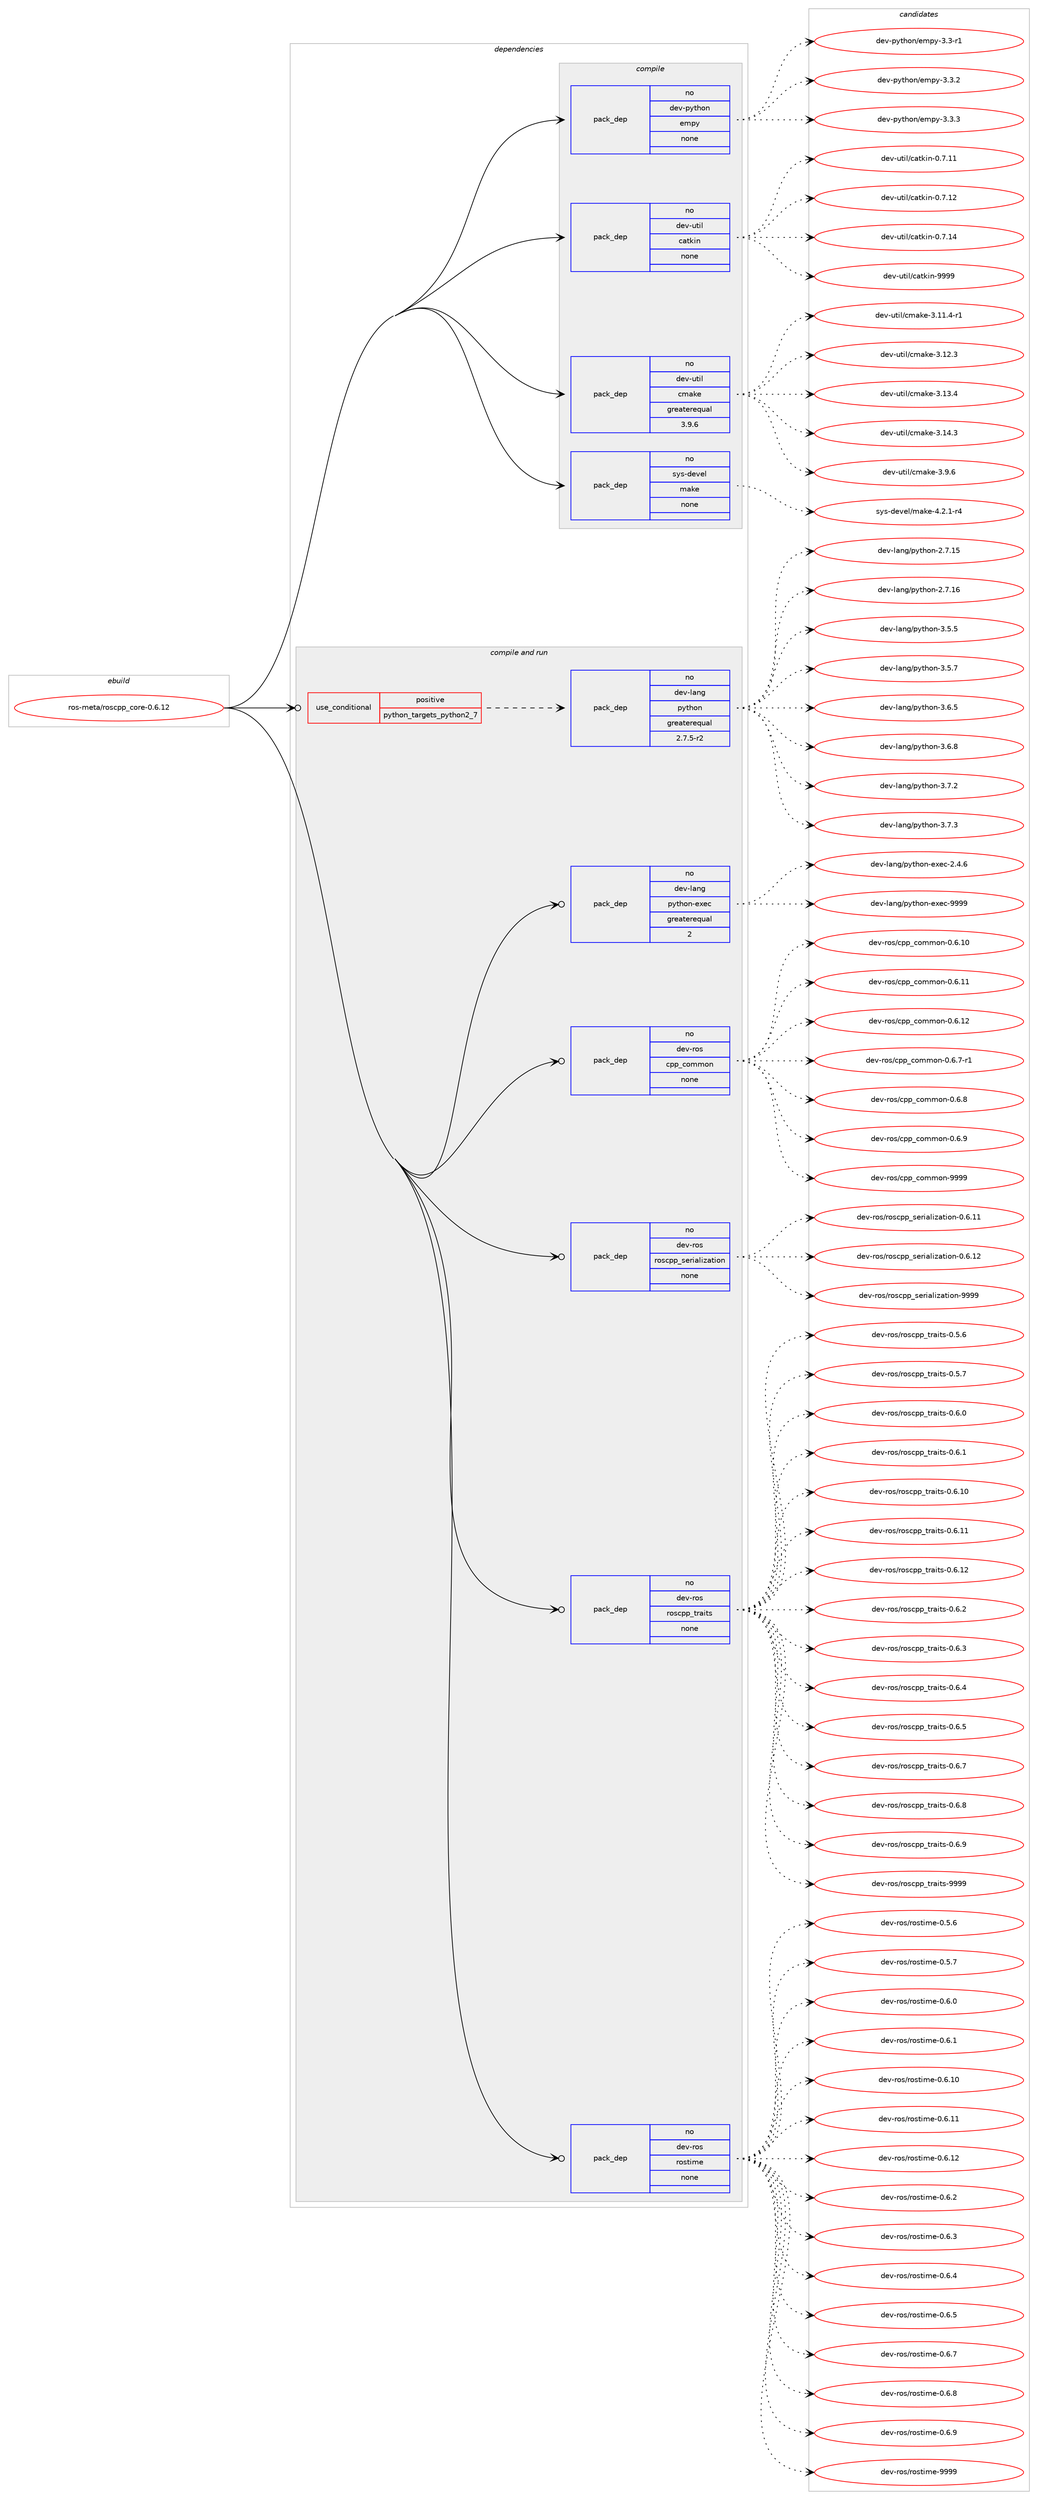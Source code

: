 digraph prolog {

# *************
# Graph options
# *************

newrank=true;
concentrate=true;
compound=true;
graph [rankdir=LR,fontname=Helvetica,fontsize=10,ranksep=1.5];#, ranksep=2.5, nodesep=0.2];
edge  [arrowhead=vee];
node  [fontname=Helvetica,fontsize=10];

# **********
# The ebuild
# **********

subgraph cluster_leftcol {
color=gray;
rank=same;
label=<<i>ebuild</i>>;
id [label="ros-meta/roscpp_core-0.6.12", color=red, width=4, href="../ros-meta/roscpp_core-0.6.12.svg"];
}

# ****************
# The dependencies
# ****************

subgraph cluster_midcol {
color=gray;
label=<<i>dependencies</i>>;
subgraph cluster_compile {
fillcolor="#eeeeee";
style=filled;
label=<<i>compile</i>>;
subgraph pack964 {
dependency1100 [label=<<TABLE BORDER="0" CELLBORDER="1" CELLSPACING="0" CELLPADDING="4" WIDTH="220"><TR><TD ROWSPAN="6" CELLPADDING="30">pack_dep</TD></TR><TR><TD WIDTH="110">no</TD></TR><TR><TD>dev-python</TD></TR><TR><TD>empy</TD></TR><TR><TD>none</TD></TR><TR><TD></TD></TR></TABLE>>, shape=none, color=blue];
}
id:e -> dependency1100:w [weight=20,style="solid",arrowhead="vee"];
subgraph pack965 {
dependency1101 [label=<<TABLE BORDER="0" CELLBORDER="1" CELLSPACING="0" CELLPADDING="4" WIDTH="220"><TR><TD ROWSPAN="6" CELLPADDING="30">pack_dep</TD></TR><TR><TD WIDTH="110">no</TD></TR><TR><TD>dev-util</TD></TR><TR><TD>catkin</TD></TR><TR><TD>none</TD></TR><TR><TD></TD></TR></TABLE>>, shape=none, color=blue];
}
id:e -> dependency1101:w [weight=20,style="solid",arrowhead="vee"];
subgraph pack966 {
dependency1102 [label=<<TABLE BORDER="0" CELLBORDER="1" CELLSPACING="0" CELLPADDING="4" WIDTH="220"><TR><TD ROWSPAN="6" CELLPADDING="30">pack_dep</TD></TR><TR><TD WIDTH="110">no</TD></TR><TR><TD>dev-util</TD></TR><TR><TD>cmake</TD></TR><TR><TD>greaterequal</TD></TR><TR><TD>3.9.6</TD></TR></TABLE>>, shape=none, color=blue];
}
id:e -> dependency1102:w [weight=20,style="solid",arrowhead="vee"];
subgraph pack967 {
dependency1103 [label=<<TABLE BORDER="0" CELLBORDER="1" CELLSPACING="0" CELLPADDING="4" WIDTH="220"><TR><TD ROWSPAN="6" CELLPADDING="30">pack_dep</TD></TR><TR><TD WIDTH="110">no</TD></TR><TR><TD>sys-devel</TD></TR><TR><TD>make</TD></TR><TR><TD>none</TD></TR><TR><TD></TD></TR></TABLE>>, shape=none, color=blue];
}
id:e -> dependency1103:w [weight=20,style="solid",arrowhead="vee"];
}
subgraph cluster_compileandrun {
fillcolor="#eeeeee";
style=filled;
label=<<i>compile and run</i>>;
subgraph cond124 {
dependency1104 [label=<<TABLE BORDER="0" CELLBORDER="1" CELLSPACING="0" CELLPADDING="4"><TR><TD ROWSPAN="3" CELLPADDING="10">use_conditional</TD></TR><TR><TD>positive</TD></TR><TR><TD>python_targets_python2_7</TD></TR></TABLE>>, shape=none, color=red];
subgraph pack968 {
dependency1105 [label=<<TABLE BORDER="0" CELLBORDER="1" CELLSPACING="0" CELLPADDING="4" WIDTH="220"><TR><TD ROWSPAN="6" CELLPADDING="30">pack_dep</TD></TR><TR><TD WIDTH="110">no</TD></TR><TR><TD>dev-lang</TD></TR><TR><TD>python</TD></TR><TR><TD>greaterequal</TD></TR><TR><TD>2.7.5-r2</TD></TR></TABLE>>, shape=none, color=blue];
}
dependency1104:e -> dependency1105:w [weight=20,style="dashed",arrowhead="vee"];
}
id:e -> dependency1104:w [weight=20,style="solid",arrowhead="odotvee"];
subgraph pack969 {
dependency1106 [label=<<TABLE BORDER="0" CELLBORDER="1" CELLSPACING="0" CELLPADDING="4" WIDTH="220"><TR><TD ROWSPAN="6" CELLPADDING="30">pack_dep</TD></TR><TR><TD WIDTH="110">no</TD></TR><TR><TD>dev-lang</TD></TR><TR><TD>python-exec</TD></TR><TR><TD>greaterequal</TD></TR><TR><TD>2</TD></TR></TABLE>>, shape=none, color=blue];
}
id:e -> dependency1106:w [weight=20,style="solid",arrowhead="odotvee"];
subgraph pack970 {
dependency1107 [label=<<TABLE BORDER="0" CELLBORDER="1" CELLSPACING="0" CELLPADDING="4" WIDTH="220"><TR><TD ROWSPAN="6" CELLPADDING="30">pack_dep</TD></TR><TR><TD WIDTH="110">no</TD></TR><TR><TD>dev-ros</TD></TR><TR><TD>cpp_common</TD></TR><TR><TD>none</TD></TR><TR><TD></TD></TR></TABLE>>, shape=none, color=blue];
}
id:e -> dependency1107:w [weight=20,style="solid",arrowhead="odotvee"];
subgraph pack971 {
dependency1108 [label=<<TABLE BORDER="0" CELLBORDER="1" CELLSPACING="0" CELLPADDING="4" WIDTH="220"><TR><TD ROWSPAN="6" CELLPADDING="30">pack_dep</TD></TR><TR><TD WIDTH="110">no</TD></TR><TR><TD>dev-ros</TD></TR><TR><TD>roscpp_serialization</TD></TR><TR><TD>none</TD></TR><TR><TD></TD></TR></TABLE>>, shape=none, color=blue];
}
id:e -> dependency1108:w [weight=20,style="solid",arrowhead="odotvee"];
subgraph pack972 {
dependency1109 [label=<<TABLE BORDER="0" CELLBORDER="1" CELLSPACING="0" CELLPADDING="4" WIDTH="220"><TR><TD ROWSPAN="6" CELLPADDING="30">pack_dep</TD></TR><TR><TD WIDTH="110">no</TD></TR><TR><TD>dev-ros</TD></TR><TR><TD>roscpp_traits</TD></TR><TR><TD>none</TD></TR><TR><TD></TD></TR></TABLE>>, shape=none, color=blue];
}
id:e -> dependency1109:w [weight=20,style="solid",arrowhead="odotvee"];
subgraph pack973 {
dependency1110 [label=<<TABLE BORDER="0" CELLBORDER="1" CELLSPACING="0" CELLPADDING="4" WIDTH="220"><TR><TD ROWSPAN="6" CELLPADDING="30">pack_dep</TD></TR><TR><TD WIDTH="110">no</TD></TR><TR><TD>dev-ros</TD></TR><TR><TD>rostime</TD></TR><TR><TD>none</TD></TR><TR><TD></TD></TR></TABLE>>, shape=none, color=blue];
}
id:e -> dependency1110:w [weight=20,style="solid",arrowhead="odotvee"];
}
subgraph cluster_run {
fillcolor="#eeeeee";
style=filled;
label=<<i>run</i>>;
}
}

# **************
# The candidates
# **************

subgraph cluster_choices {
rank=same;
color=gray;
label=<<i>candidates</i>>;

subgraph choice964 {
color=black;
nodesep=1;
choice1001011184511212111610411111047101109112121455146514511449 [label="dev-python/empy-3.3-r1", color=red, width=4,href="../dev-python/empy-3.3-r1.svg"];
choice1001011184511212111610411111047101109112121455146514650 [label="dev-python/empy-3.3.2", color=red, width=4,href="../dev-python/empy-3.3.2.svg"];
choice1001011184511212111610411111047101109112121455146514651 [label="dev-python/empy-3.3.3", color=red, width=4,href="../dev-python/empy-3.3.3.svg"];
dependency1100:e -> choice1001011184511212111610411111047101109112121455146514511449:w [style=dotted,weight="100"];
dependency1100:e -> choice1001011184511212111610411111047101109112121455146514650:w [style=dotted,weight="100"];
dependency1100:e -> choice1001011184511212111610411111047101109112121455146514651:w [style=dotted,weight="100"];
}
subgraph choice965 {
color=black;
nodesep=1;
choice1001011184511711610510847999711610710511045484655464949 [label="dev-util/catkin-0.7.11", color=red, width=4,href="../dev-util/catkin-0.7.11.svg"];
choice1001011184511711610510847999711610710511045484655464950 [label="dev-util/catkin-0.7.12", color=red, width=4,href="../dev-util/catkin-0.7.12.svg"];
choice1001011184511711610510847999711610710511045484655464952 [label="dev-util/catkin-0.7.14", color=red, width=4,href="../dev-util/catkin-0.7.14.svg"];
choice100101118451171161051084799971161071051104557575757 [label="dev-util/catkin-9999", color=red, width=4,href="../dev-util/catkin-9999.svg"];
dependency1101:e -> choice1001011184511711610510847999711610710511045484655464949:w [style=dotted,weight="100"];
dependency1101:e -> choice1001011184511711610510847999711610710511045484655464950:w [style=dotted,weight="100"];
dependency1101:e -> choice1001011184511711610510847999711610710511045484655464952:w [style=dotted,weight="100"];
dependency1101:e -> choice100101118451171161051084799971161071051104557575757:w [style=dotted,weight="100"];
}
subgraph choice966 {
color=black;
nodesep=1;
choice10010111845117116105108479910997107101455146494946524511449 [label="dev-util/cmake-3.11.4-r1", color=red, width=4,href="../dev-util/cmake-3.11.4-r1.svg"];
choice1001011184511711610510847991099710710145514649504651 [label="dev-util/cmake-3.12.3", color=red, width=4,href="../dev-util/cmake-3.12.3.svg"];
choice1001011184511711610510847991099710710145514649514652 [label="dev-util/cmake-3.13.4", color=red, width=4,href="../dev-util/cmake-3.13.4.svg"];
choice1001011184511711610510847991099710710145514649524651 [label="dev-util/cmake-3.14.3", color=red, width=4,href="../dev-util/cmake-3.14.3.svg"];
choice10010111845117116105108479910997107101455146574654 [label="dev-util/cmake-3.9.6", color=red, width=4,href="../dev-util/cmake-3.9.6.svg"];
dependency1102:e -> choice10010111845117116105108479910997107101455146494946524511449:w [style=dotted,weight="100"];
dependency1102:e -> choice1001011184511711610510847991099710710145514649504651:w [style=dotted,weight="100"];
dependency1102:e -> choice1001011184511711610510847991099710710145514649514652:w [style=dotted,weight="100"];
dependency1102:e -> choice1001011184511711610510847991099710710145514649524651:w [style=dotted,weight="100"];
dependency1102:e -> choice10010111845117116105108479910997107101455146574654:w [style=dotted,weight="100"];
}
subgraph choice967 {
color=black;
nodesep=1;
choice1151211154510010111810110847109971071014552465046494511452 [label="sys-devel/make-4.2.1-r4", color=red, width=4,href="../sys-devel/make-4.2.1-r4.svg"];
dependency1103:e -> choice1151211154510010111810110847109971071014552465046494511452:w [style=dotted,weight="100"];
}
subgraph choice968 {
color=black;
nodesep=1;
choice10010111845108971101034711212111610411111045504655464953 [label="dev-lang/python-2.7.15", color=red, width=4,href="../dev-lang/python-2.7.15.svg"];
choice10010111845108971101034711212111610411111045504655464954 [label="dev-lang/python-2.7.16", color=red, width=4,href="../dev-lang/python-2.7.16.svg"];
choice100101118451089711010347112121116104111110455146534653 [label="dev-lang/python-3.5.5", color=red, width=4,href="../dev-lang/python-3.5.5.svg"];
choice100101118451089711010347112121116104111110455146534655 [label="dev-lang/python-3.5.7", color=red, width=4,href="../dev-lang/python-3.5.7.svg"];
choice100101118451089711010347112121116104111110455146544653 [label="dev-lang/python-3.6.5", color=red, width=4,href="../dev-lang/python-3.6.5.svg"];
choice100101118451089711010347112121116104111110455146544656 [label="dev-lang/python-3.6.8", color=red, width=4,href="../dev-lang/python-3.6.8.svg"];
choice100101118451089711010347112121116104111110455146554650 [label="dev-lang/python-3.7.2", color=red, width=4,href="../dev-lang/python-3.7.2.svg"];
choice100101118451089711010347112121116104111110455146554651 [label="dev-lang/python-3.7.3", color=red, width=4,href="../dev-lang/python-3.7.3.svg"];
dependency1105:e -> choice10010111845108971101034711212111610411111045504655464953:w [style=dotted,weight="100"];
dependency1105:e -> choice10010111845108971101034711212111610411111045504655464954:w [style=dotted,weight="100"];
dependency1105:e -> choice100101118451089711010347112121116104111110455146534653:w [style=dotted,weight="100"];
dependency1105:e -> choice100101118451089711010347112121116104111110455146534655:w [style=dotted,weight="100"];
dependency1105:e -> choice100101118451089711010347112121116104111110455146544653:w [style=dotted,weight="100"];
dependency1105:e -> choice100101118451089711010347112121116104111110455146544656:w [style=dotted,weight="100"];
dependency1105:e -> choice100101118451089711010347112121116104111110455146554650:w [style=dotted,weight="100"];
dependency1105:e -> choice100101118451089711010347112121116104111110455146554651:w [style=dotted,weight="100"];
}
subgraph choice969 {
color=black;
nodesep=1;
choice1001011184510897110103471121211161041111104510112010199455046524654 [label="dev-lang/python-exec-2.4.6", color=red, width=4,href="../dev-lang/python-exec-2.4.6.svg"];
choice10010111845108971101034711212111610411111045101120101994557575757 [label="dev-lang/python-exec-9999", color=red, width=4,href="../dev-lang/python-exec-9999.svg"];
dependency1106:e -> choice1001011184510897110103471121211161041111104510112010199455046524654:w [style=dotted,weight="100"];
dependency1106:e -> choice10010111845108971101034711212111610411111045101120101994557575757:w [style=dotted,weight="100"];
}
subgraph choice970 {
color=black;
nodesep=1;
choice100101118451141111154799112112959911110910911111045484654464948 [label="dev-ros/cpp_common-0.6.10", color=red, width=4,href="../dev-ros/cpp_common-0.6.10.svg"];
choice100101118451141111154799112112959911110910911111045484654464949 [label="dev-ros/cpp_common-0.6.11", color=red, width=4,href="../dev-ros/cpp_common-0.6.11.svg"];
choice100101118451141111154799112112959911110910911111045484654464950 [label="dev-ros/cpp_common-0.6.12", color=red, width=4,href="../dev-ros/cpp_common-0.6.12.svg"];
choice10010111845114111115479911211295991111091091111104548465446554511449 [label="dev-ros/cpp_common-0.6.7-r1", color=red, width=4,href="../dev-ros/cpp_common-0.6.7-r1.svg"];
choice1001011184511411111547991121129599111109109111110454846544656 [label="dev-ros/cpp_common-0.6.8", color=red, width=4,href="../dev-ros/cpp_common-0.6.8.svg"];
choice1001011184511411111547991121129599111109109111110454846544657 [label="dev-ros/cpp_common-0.6.9", color=red, width=4,href="../dev-ros/cpp_common-0.6.9.svg"];
choice10010111845114111115479911211295991111091091111104557575757 [label="dev-ros/cpp_common-9999", color=red, width=4,href="../dev-ros/cpp_common-9999.svg"];
dependency1107:e -> choice100101118451141111154799112112959911110910911111045484654464948:w [style=dotted,weight="100"];
dependency1107:e -> choice100101118451141111154799112112959911110910911111045484654464949:w [style=dotted,weight="100"];
dependency1107:e -> choice100101118451141111154799112112959911110910911111045484654464950:w [style=dotted,weight="100"];
dependency1107:e -> choice10010111845114111115479911211295991111091091111104548465446554511449:w [style=dotted,weight="100"];
dependency1107:e -> choice1001011184511411111547991121129599111109109111110454846544656:w [style=dotted,weight="100"];
dependency1107:e -> choice1001011184511411111547991121129599111109109111110454846544657:w [style=dotted,weight="100"];
dependency1107:e -> choice10010111845114111115479911211295991111091091111104557575757:w [style=dotted,weight="100"];
}
subgraph choice971 {
color=black;
nodesep=1;
choice10010111845114111115471141111159911211295115101114105971081051229711610511111045484654464949 [label="dev-ros/roscpp_serialization-0.6.11", color=red, width=4,href="../dev-ros/roscpp_serialization-0.6.11.svg"];
choice10010111845114111115471141111159911211295115101114105971081051229711610511111045484654464950 [label="dev-ros/roscpp_serialization-0.6.12", color=red, width=4,href="../dev-ros/roscpp_serialization-0.6.12.svg"];
choice1001011184511411111547114111115991121129511510111410597108105122971161051111104557575757 [label="dev-ros/roscpp_serialization-9999", color=red, width=4,href="../dev-ros/roscpp_serialization-9999.svg"];
dependency1108:e -> choice10010111845114111115471141111159911211295115101114105971081051229711610511111045484654464949:w [style=dotted,weight="100"];
dependency1108:e -> choice10010111845114111115471141111159911211295115101114105971081051229711610511111045484654464950:w [style=dotted,weight="100"];
dependency1108:e -> choice1001011184511411111547114111115991121129511510111410597108105122971161051111104557575757:w [style=dotted,weight="100"];
}
subgraph choice972 {
color=black;
nodesep=1;
choice1001011184511411111547114111115991121129511611497105116115454846534654 [label="dev-ros/roscpp_traits-0.5.6", color=red, width=4,href="../dev-ros/roscpp_traits-0.5.6.svg"];
choice1001011184511411111547114111115991121129511611497105116115454846534655 [label="dev-ros/roscpp_traits-0.5.7", color=red, width=4,href="../dev-ros/roscpp_traits-0.5.7.svg"];
choice1001011184511411111547114111115991121129511611497105116115454846544648 [label="dev-ros/roscpp_traits-0.6.0", color=red, width=4,href="../dev-ros/roscpp_traits-0.6.0.svg"];
choice1001011184511411111547114111115991121129511611497105116115454846544649 [label="dev-ros/roscpp_traits-0.6.1", color=red, width=4,href="../dev-ros/roscpp_traits-0.6.1.svg"];
choice100101118451141111154711411111599112112951161149710511611545484654464948 [label="dev-ros/roscpp_traits-0.6.10", color=red, width=4,href="../dev-ros/roscpp_traits-0.6.10.svg"];
choice100101118451141111154711411111599112112951161149710511611545484654464949 [label="dev-ros/roscpp_traits-0.6.11", color=red, width=4,href="../dev-ros/roscpp_traits-0.6.11.svg"];
choice100101118451141111154711411111599112112951161149710511611545484654464950 [label="dev-ros/roscpp_traits-0.6.12", color=red, width=4,href="../dev-ros/roscpp_traits-0.6.12.svg"];
choice1001011184511411111547114111115991121129511611497105116115454846544650 [label="dev-ros/roscpp_traits-0.6.2", color=red, width=4,href="../dev-ros/roscpp_traits-0.6.2.svg"];
choice1001011184511411111547114111115991121129511611497105116115454846544651 [label="dev-ros/roscpp_traits-0.6.3", color=red, width=4,href="../dev-ros/roscpp_traits-0.6.3.svg"];
choice1001011184511411111547114111115991121129511611497105116115454846544652 [label="dev-ros/roscpp_traits-0.6.4", color=red, width=4,href="../dev-ros/roscpp_traits-0.6.4.svg"];
choice1001011184511411111547114111115991121129511611497105116115454846544653 [label="dev-ros/roscpp_traits-0.6.5", color=red, width=4,href="../dev-ros/roscpp_traits-0.6.5.svg"];
choice1001011184511411111547114111115991121129511611497105116115454846544655 [label="dev-ros/roscpp_traits-0.6.7", color=red, width=4,href="../dev-ros/roscpp_traits-0.6.7.svg"];
choice1001011184511411111547114111115991121129511611497105116115454846544656 [label="dev-ros/roscpp_traits-0.6.8", color=red, width=4,href="../dev-ros/roscpp_traits-0.6.8.svg"];
choice1001011184511411111547114111115991121129511611497105116115454846544657 [label="dev-ros/roscpp_traits-0.6.9", color=red, width=4,href="../dev-ros/roscpp_traits-0.6.9.svg"];
choice10010111845114111115471141111159911211295116114971051161154557575757 [label="dev-ros/roscpp_traits-9999", color=red, width=4,href="../dev-ros/roscpp_traits-9999.svg"];
dependency1109:e -> choice1001011184511411111547114111115991121129511611497105116115454846534654:w [style=dotted,weight="100"];
dependency1109:e -> choice1001011184511411111547114111115991121129511611497105116115454846534655:w [style=dotted,weight="100"];
dependency1109:e -> choice1001011184511411111547114111115991121129511611497105116115454846544648:w [style=dotted,weight="100"];
dependency1109:e -> choice1001011184511411111547114111115991121129511611497105116115454846544649:w [style=dotted,weight="100"];
dependency1109:e -> choice100101118451141111154711411111599112112951161149710511611545484654464948:w [style=dotted,weight="100"];
dependency1109:e -> choice100101118451141111154711411111599112112951161149710511611545484654464949:w [style=dotted,weight="100"];
dependency1109:e -> choice100101118451141111154711411111599112112951161149710511611545484654464950:w [style=dotted,weight="100"];
dependency1109:e -> choice1001011184511411111547114111115991121129511611497105116115454846544650:w [style=dotted,weight="100"];
dependency1109:e -> choice1001011184511411111547114111115991121129511611497105116115454846544651:w [style=dotted,weight="100"];
dependency1109:e -> choice1001011184511411111547114111115991121129511611497105116115454846544652:w [style=dotted,weight="100"];
dependency1109:e -> choice1001011184511411111547114111115991121129511611497105116115454846544653:w [style=dotted,weight="100"];
dependency1109:e -> choice1001011184511411111547114111115991121129511611497105116115454846544655:w [style=dotted,weight="100"];
dependency1109:e -> choice1001011184511411111547114111115991121129511611497105116115454846544656:w [style=dotted,weight="100"];
dependency1109:e -> choice1001011184511411111547114111115991121129511611497105116115454846544657:w [style=dotted,weight="100"];
dependency1109:e -> choice10010111845114111115471141111159911211295116114971051161154557575757:w [style=dotted,weight="100"];
}
subgraph choice973 {
color=black;
nodesep=1;
choice1001011184511411111547114111115116105109101454846534654 [label="dev-ros/rostime-0.5.6", color=red, width=4,href="../dev-ros/rostime-0.5.6.svg"];
choice1001011184511411111547114111115116105109101454846534655 [label="dev-ros/rostime-0.5.7", color=red, width=4,href="../dev-ros/rostime-0.5.7.svg"];
choice1001011184511411111547114111115116105109101454846544648 [label="dev-ros/rostime-0.6.0", color=red, width=4,href="../dev-ros/rostime-0.6.0.svg"];
choice1001011184511411111547114111115116105109101454846544649 [label="dev-ros/rostime-0.6.1", color=red, width=4,href="../dev-ros/rostime-0.6.1.svg"];
choice100101118451141111154711411111511610510910145484654464948 [label="dev-ros/rostime-0.6.10", color=red, width=4,href="../dev-ros/rostime-0.6.10.svg"];
choice100101118451141111154711411111511610510910145484654464949 [label="dev-ros/rostime-0.6.11", color=red, width=4,href="../dev-ros/rostime-0.6.11.svg"];
choice100101118451141111154711411111511610510910145484654464950 [label="dev-ros/rostime-0.6.12", color=red, width=4,href="../dev-ros/rostime-0.6.12.svg"];
choice1001011184511411111547114111115116105109101454846544650 [label="dev-ros/rostime-0.6.2", color=red, width=4,href="../dev-ros/rostime-0.6.2.svg"];
choice1001011184511411111547114111115116105109101454846544651 [label="dev-ros/rostime-0.6.3", color=red, width=4,href="../dev-ros/rostime-0.6.3.svg"];
choice1001011184511411111547114111115116105109101454846544652 [label="dev-ros/rostime-0.6.4", color=red, width=4,href="../dev-ros/rostime-0.6.4.svg"];
choice1001011184511411111547114111115116105109101454846544653 [label="dev-ros/rostime-0.6.5", color=red, width=4,href="../dev-ros/rostime-0.6.5.svg"];
choice1001011184511411111547114111115116105109101454846544655 [label="dev-ros/rostime-0.6.7", color=red, width=4,href="../dev-ros/rostime-0.6.7.svg"];
choice1001011184511411111547114111115116105109101454846544656 [label="dev-ros/rostime-0.6.8", color=red, width=4,href="../dev-ros/rostime-0.6.8.svg"];
choice1001011184511411111547114111115116105109101454846544657 [label="dev-ros/rostime-0.6.9", color=red, width=4,href="../dev-ros/rostime-0.6.9.svg"];
choice10010111845114111115471141111151161051091014557575757 [label="dev-ros/rostime-9999", color=red, width=4,href="../dev-ros/rostime-9999.svg"];
dependency1110:e -> choice1001011184511411111547114111115116105109101454846534654:w [style=dotted,weight="100"];
dependency1110:e -> choice1001011184511411111547114111115116105109101454846534655:w [style=dotted,weight="100"];
dependency1110:e -> choice1001011184511411111547114111115116105109101454846544648:w [style=dotted,weight="100"];
dependency1110:e -> choice1001011184511411111547114111115116105109101454846544649:w [style=dotted,weight="100"];
dependency1110:e -> choice100101118451141111154711411111511610510910145484654464948:w [style=dotted,weight="100"];
dependency1110:e -> choice100101118451141111154711411111511610510910145484654464949:w [style=dotted,weight="100"];
dependency1110:e -> choice100101118451141111154711411111511610510910145484654464950:w [style=dotted,weight="100"];
dependency1110:e -> choice1001011184511411111547114111115116105109101454846544650:w [style=dotted,weight="100"];
dependency1110:e -> choice1001011184511411111547114111115116105109101454846544651:w [style=dotted,weight="100"];
dependency1110:e -> choice1001011184511411111547114111115116105109101454846544652:w [style=dotted,weight="100"];
dependency1110:e -> choice1001011184511411111547114111115116105109101454846544653:w [style=dotted,weight="100"];
dependency1110:e -> choice1001011184511411111547114111115116105109101454846544655:w [style=dotted,weight="100"];
dependency1110:e -> choice1001011184511411111547114111115116105109101454846544656:w [style=dotted,weight="100"];
dependency1110:e -> choice1001011184511411111547114111115116105109101454846544657:w [style=dotted,weight="100"];
dependency1110:e -> choice10010111845114111115471141111151161051091014557575757:w [style=dotted,weight="100"];
}
}

}
